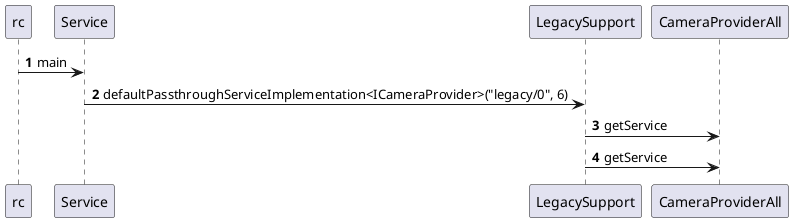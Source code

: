 @startuml
'https://plantuml.com/sequence-diagram

autonumber

rc -> Service: main
Service -> LegacySupport: defaultPassthroughServiceImplementation<ICameraProvider>("legacy/0", 6)
LegacySupport -> CameraProviderAll: getService
LegacySupport -> CameraProviderAll: getService



@enduml